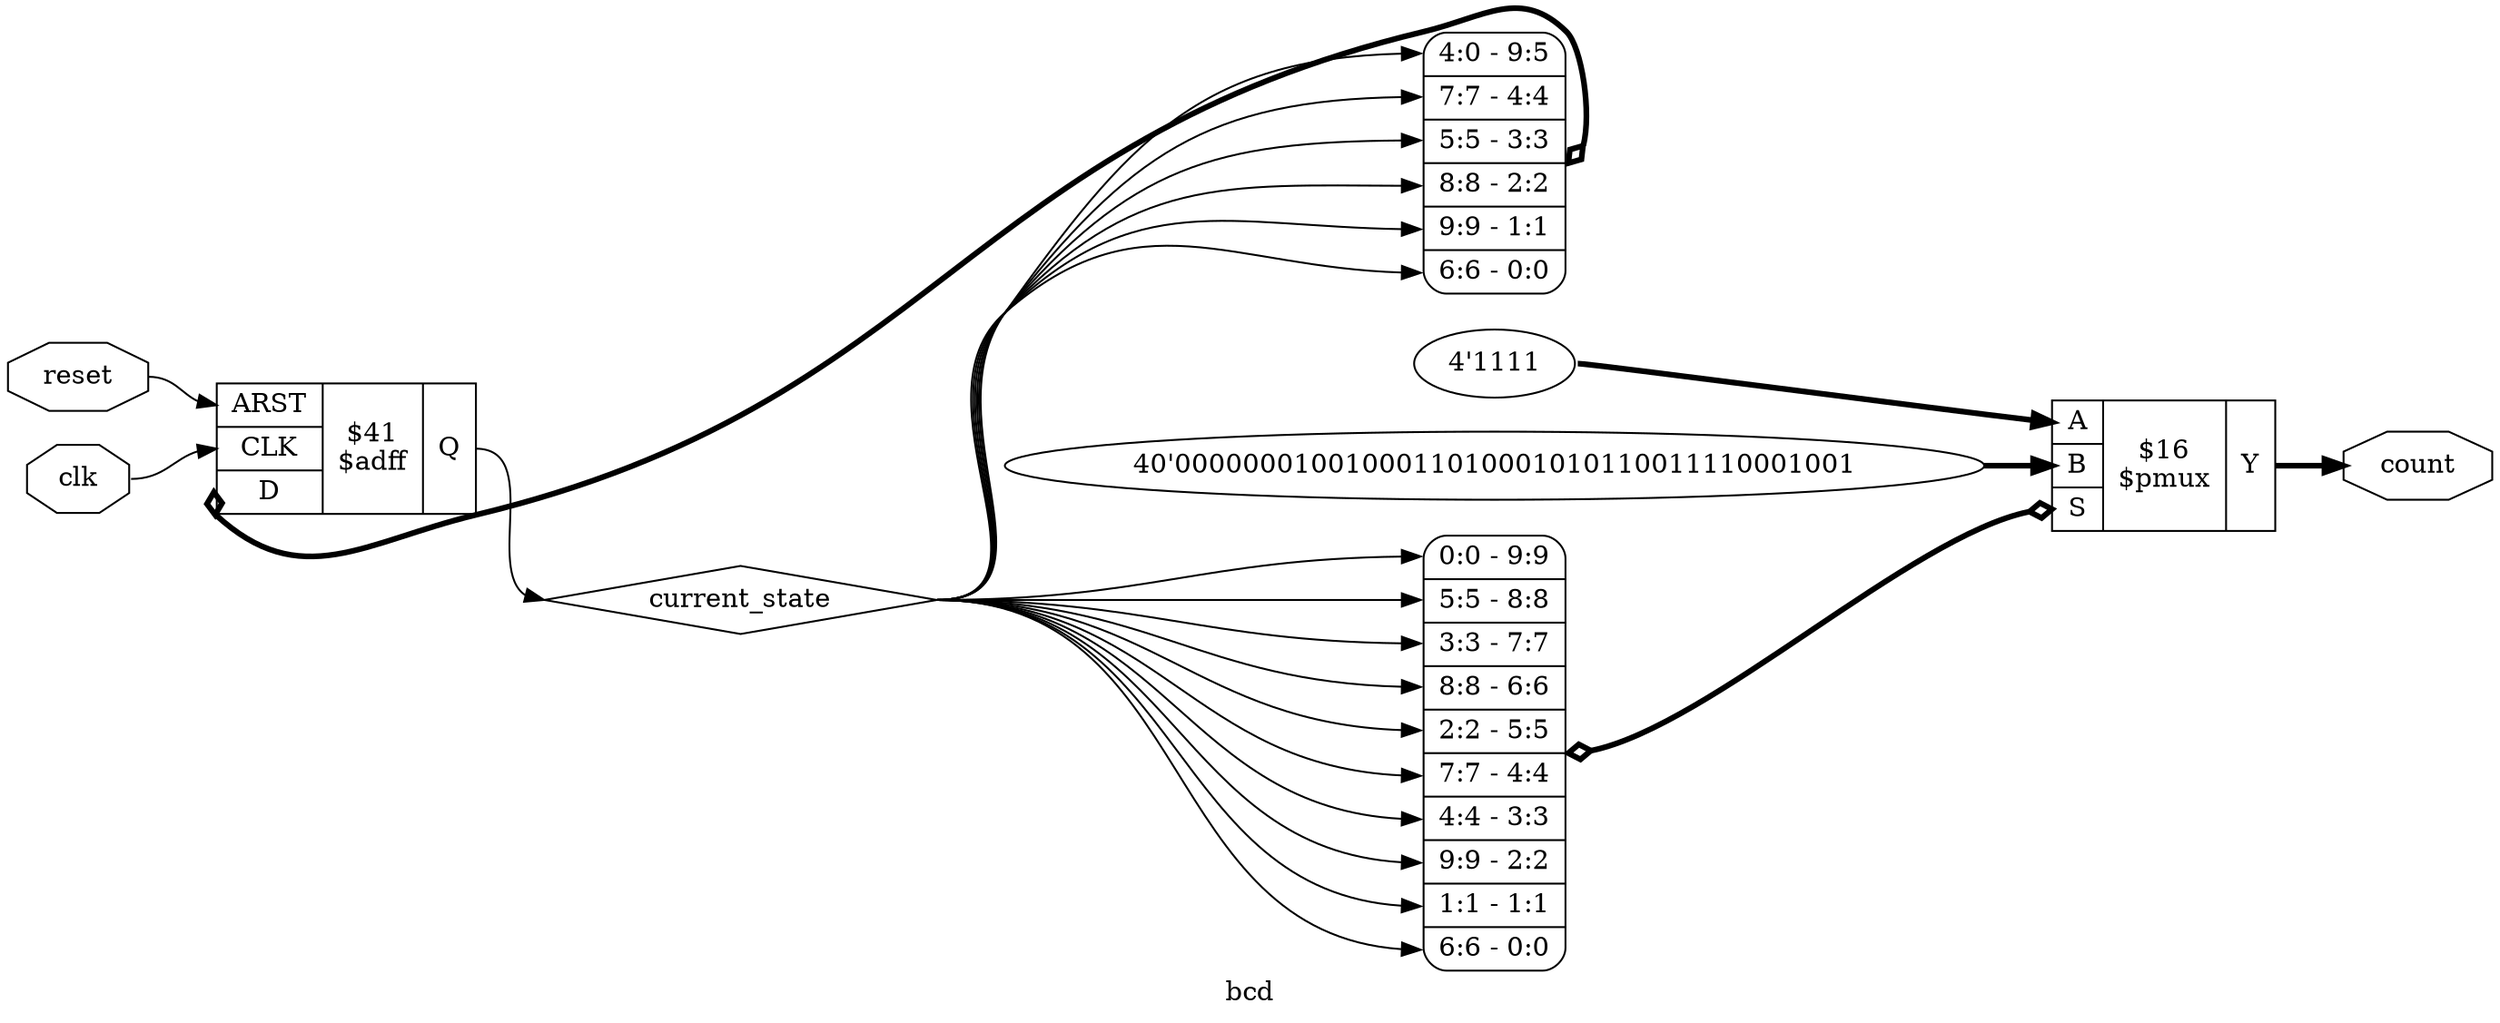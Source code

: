 digraph "bcd" {
label="bcd";
rankdir="LR";
remincross=true;
n2 [ shape=octagon, label="clk", color="black", fontcolor="black" ];
n3 [ shape=octagon, label="count", color="black", fontcolor="black" ];
n4 [ shape=diamond, label="current_state", color="black", fontcolor="black" ];
n5 [ shape=octagon, label="reset", color="black", fontcolor="black" ];
c10 [ shape=record, label="{{<p6> ARST|<p7> CLK|<p8> D}|$41\n$adff|{<p9> Q}}" ];
x0 [ shape=record, style=rounded, label="<s5> 4:0 - 9:5 |<s4> 7:7 - 4:4 |<s3> 5:5 - 3:3 |<s2> 8:8 - 2:2 |<s1> 9:9 - 1:1 |<s0> 6:6 - 0:0 " ];
x0:e -> c10:p8:w [arrowhead=odiamond, arrowtail=odiamond, dir=both, color="black", style="setlinewidth(3)", label=""];
v1 [ label="4'1111" ];
v2 [ label="40'0000000100100011010001010110011110001001" ];
c15 [ shape=record, label="{{<p11> A|<p12> B|<p13> S}|$16\n$pmux|{<p14> Y}}" ];
x3 [ shape=record, style=rounded, label="<s9> 0:0 - 9:9 |<s8> 5:5 - 8:8 |<s7> 3:3 - 7:7 |<s6> 8:8 - 6:6 |<s5> 2:2 - 5:5 |<s4> 7:7 - 4:4 |<s3> 4:4 - 3:3 |<s2> 9:9 - 2:2 |<s1> 1:1 - 1:1 |<s0> 6:6 - 0:0 " ];
x3:e -> c15:p13:w [arrowhead=odiamond, arrowtail=odiamond, dir=both, color="black", style="setlinewidth(3)", label=""];
n2:e -> c10:p7:w [color="black", label=""];
c15:p14:e -> n3:w [color="black", style="setlinewidth(3)", label=""];
c10:p9:e -> n4:w [color="black", label=""];
n4:e -> x0:s0:w [color="black", label=""];
n4:e -> x0:s1:w [color="black", label=""];
n4:e -> x0:s2:w [color="black", label=""];
n4:e -> x0:s3:w [color="black", label=""];
n4:e -> x0:s4:w [color="black", label=""];
n4:e -> x0:s5:w [color="black", label=""];
n4:e -> x3:s0:w [color="black", label=""];
n4:e -> x3:s1:w [color="black", label=""];
n4:e -> x3:s2:w [color="black", label=""];
n4:e -> x3:s3:w [color="black", label=""];
n4:e -> x3:s4:w [color="black", label=""];
n4:e -> x3:s5:w [color="black", label=""];
n4:e -> x3:s6:w [color="black", label=""];
n4:e -> x3:s7:w [color="black", label=""];
n4:e -> x3:s8:w [color="black", label=""];
n4:e -> x3:s9:w [color="black", label=""];
n5:e -> c10:p6:w [color="black", label=""];
v1:e -> c15:p11:w [color="black", style="setlinewidth(3)", label=""];
v2:e -> c15:p12:w [color="black", style="setlinewidth(3)", label=""];
}
